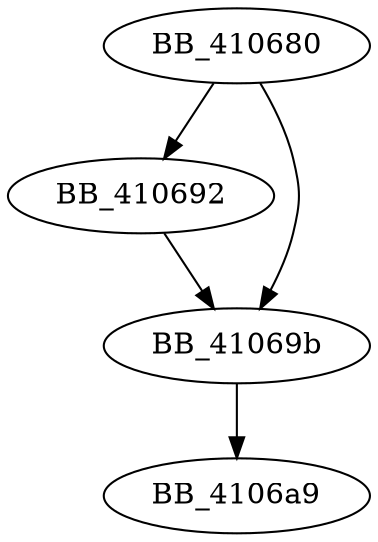 DiGraph sub_410680{
BB_410680->BB_410692
BB_410680->BB_41069b
BB_410692->BB_41069b
BB_41069b->BB_4106a9
}
